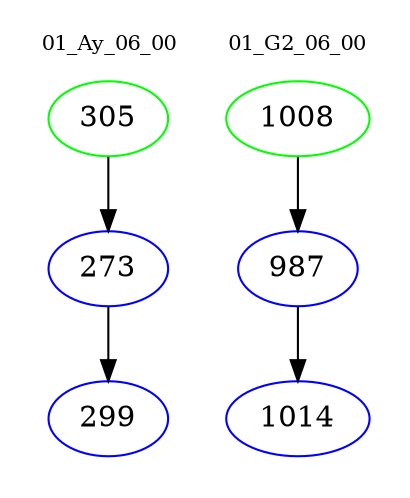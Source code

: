 digraph{
subgraph cluster_0 {
color = white
label = "01_Ay_06_00";
fontsize=10;
T0_305 [label="305", color="green"]
T0_305 -> T0_273 [color="black"]
T0_273 [label="273", color="blue"]
T0_273 -> T0_299 [color="black"]
T0_299 [label="299", color="blue"]
}
subgraph cluster_1 {
color = white
label = "01_G2_06_00";
fontsize=10;
T1_1008 [label="1008", color="green"]
T1_1008 -> T1_987 [color="black"]
T1_987 [label="987", color="blue"]
T1_987 -> T1_1014 [color="black"]
T1_1014 [label="1014", color="blue"]
}
}
